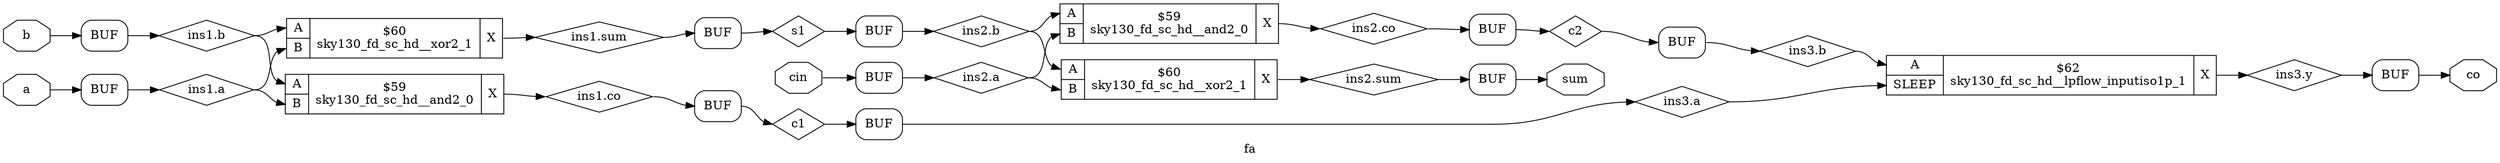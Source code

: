 digraph "fa" {
label="fa";
rankdir="LR";
remincross=true;
n2 [ shape=octagon, label="a", color="black", fontcolor="black" ];
n3 [ shape=octagon, label="b", color="black", fontcolor="black" ];
n4 [ shape=diamond, label="c1", color="black", fontcolor="black" ];
n5 [ shape=diamond, label="c2", color="black", fontcolor="black" ];
n6 [ shape=octagon, label="cin", color="black", fontcolor="black" ];
n7 [ shape=octagon, label="co", color="black", fontcolor="black" ];
n8 [ shape=diamond, label="ins1.a", color="black", fontcolor="black" ];
n9 [ shape=diamond, label="ins1.b", color="black", fontcolor="black" ];
n10 [ shape=diamond, label="ins1.co", color="black", fontcolor="black" ];
n11 [ shape=diamond, label="ins1.sum", color="black", fontcolor="black" ];
n12 [ shape=diamond, label="ins2.a", color="black", fontcolor="black" ];
n13 [ shape=diamond, label="ins2.b", color="black", fontcolor="black" ];
n14 [ shape=diamond, label="ins2.co", color="black", fontcolor="black" ];
n15 [ shape=diamond, label="ins2.sum", color="black", fontcolor="black" ];
n16 [ shape=diamond, label="ins3.a", color="black", fontcolor="black" ];
n17 [ shape=diamond, label="ins3.b", color="black", fontcolor="black" ];
n18 [ shape=diamond, label="ins3.y", color="black", fontcolor="black" ];
n19 [ shape=diamond, label="s1", color="black", fontcolor="black" ];
n20 [ shape=octagon, label="sum", color="black", fontcolor="black" ];
c24 [ shape=record, label="{{<p21> A|<p22> B}|$59\nsky130_fd_sc_hd__and2_0|{<p23> X}}" ];
c25 [ shape=record, label="{{<p21> A|<p22> B}|$60\nsky130_fd_sc_hd__xor2_1|{<p23> X}}" ];
c26 [ shape=record, label="{{<p21> A|<p22> B}|$59\nsky130_fd_sc_hd__and2_0|{<p23> X}}" ];
c27 [ shape=record, label="{{<p21> A|<p22> B}|$60\nsky130_fd_sc_hd__xor2_1|{<p23> X}}" ];
c29 [ shape=record, label="{{<p21> A|<p28> SLEEP}|$62\nsky130_fd_sc_hd__lpflow_inputiso1p_1|{<p23> X}}" ];
x0 [shape=box, style=rounded, label="BUF"];
x1 [shape=box, style=rounded, label="BUF"];
x2 [shape=box, style=rounded, label="BUF"];
x3 [shape=box, style=rounded, label="BUF"];
x4 [shape=box, style=rounded, label="BUF"];
x5 [shape=box, style=rounded, label="BUF"];
x6 [shape=box, style=rounded, label="BUF"];
x7 [shape=box, style=rounded, label="BUF"];
x8 [shape=box, style=rounded, label="BUF"];
x9 [shape=box, style=rounded, label="BUF"];
x10 [shape=box, style=rounded, label="BUF"];
c24:p23:e -> n10:w [color="black", label=""];
n10:e -> x2:w:w [color="black", label=""];
c25:p23:e -> n11:w [color="black", label=""];
n11:e -> x3:w:w [color="black", label=""];
x4:e:e -> n12:w [color="black", label=""];
n12:e -> c26:p22:w [color="black", label=""];
n12:e -> c27:p22:w [color="black", label=""];
x5:e:e -> n13:w [color="black", label=""];
n13:e -> c26:p21:w [color="black", label=""];
n13:e -> c27:p21:w [color="black", label=""];
c26:p23:e -> n14:w [color="black", label=""];
n14:e -> x6:w:w [color="black", label=""];
c27:p23:e -> n15:w [color="black", label=""];
n15:e -> x7:w:w [color="black", label=""];
x8:e:e -> n16:w [color="black", label=""];
n16:e -> c29:p28:w [color="black", label=""];
x9:e:e -> n17:w [color="black", label=""];
n17:e -> c29:p21:w [color="black", label=""];
c29:p23:e -> n18:w [color="black", label=""];
n18:e -> x10:w:w [color="black", label=""];
x3:e:e -> n19:w [color="black", label=""];
n19:e -> x5:w:w [color="black", label=""];
n2:e -> x0:w:w [color="black", label=""];
x7:e:e -> n20:w [color="black", label=""];
n3:e -> x1:w:w [color="black", label=""];
x2:e:e -> n4:w [color="black", label=""];
n4:e -> x8:w:w [color="black", label=""];
x6:e:e -> n5:w [color="black", label=""];
n5:e -> x9:w:w [color="black", label=""];
n6:e -> x4:w:w [color="black", label=""];
x10:e:e -> n7:w [color="black", label=""];
x0:e:e -> n8:w [color="black", label=""];
n8:e -> c24:p22:w [color="black", label=""];
n8:e -> c25:p22:w [color="black", label=""];
x1:e:e -> n9:w [color="black", label=""];
n9:e -> c24:p21:w [color="black", label=""];
n9:e -> c25:p21:w [color="black", label=""];
}
